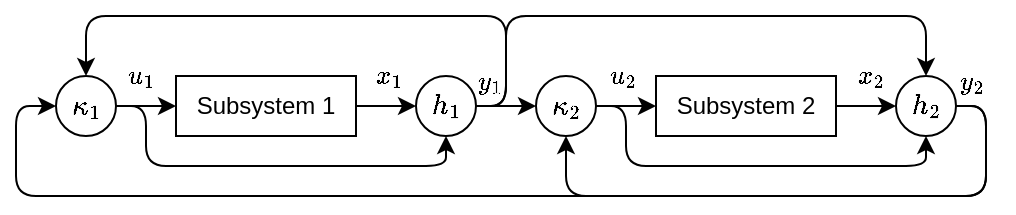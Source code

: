 <mxfile version="15.2.7" type="device"><diagram id="8A_UYoDoNd8MOXHYR6KT" name="Page-1"><mxGraphModel dx="1006" dy="554" grid="1" gridSize="15" guides="1" tooltips="1" connect="1" arrows="1" fold="1" page="1" pageScale="1" pageWidth="300" pageHeight="140" math="1" shadow="0"><root><mxCell id="0"/><mxCell id="1" parent="0"/><mxCell id="LS8ob4AyijO0xHDMHqZe-9" style="edgeStyle=orthogonalEdgeStyle;rounded=0;orthogonalLoop=1;jettySize=auto;html=1;entryX=0;entryY=0.5;entryDx=0;entryDy=0;" edge="1" parent="1" source="LS8ob4AyijO0xHDMHqZe-1" target="LS8ob4AyijO0xHDMHqZe-3"><mxGeometry relative="1" as="geometry"/></mxCell><mxCell id="LS8ob4AyijO0xHDMHqZe-1" value="Subsystem 1" style="rounded=0;whiteSpace=wrap;html=1;" vertex="1" parent="1"><mxGeometry y="30" width="90" height="30" as="geometry"/></mxCell><mxCell id="LS8ob4AyijO0xHDMHqZe-12" style="edgeStyle=orthogonalEdgeStyle;rounded=0;orthogonalLoop=1;jettySize=auto;html=1;entryX=0;entryY=0.5;entryDx=0;entryDy=0;" edge="1" parent="1" source="LS8ob4AyijO0xHDMHqZe-2" target="LS8ob4AyijO0xHDMHqZe-7"><mxGeometry relative="1" as="geometry"/></mxCell><mxCell id="LS8ob4AyijO0xHDMHqZe-2" value="Subsystem 2" style="rounded=0;whiteSpace=wrap;html=1;" vertex="1" parent="1"><mxGeometry x="240" y="30" width="90" height="30" as="geometry"/></mxCell><mxCell id="LS8ob4AyijO0xHDMHqZe-10" style="edgeStyle=orthogonalEdgeStyle;rounded=0;orthogonalLoop=1;jettySize=auto;html=1;entryX=0;entryY=0.5;entryDx=0;entryDy=0;" edge="1" parent="1" source="LS8ob4AyijO0xHDMHqZe-3" target="LS8ob4AyijO0xHDMHqZe-4"><mxGeometry relative="1" as="geometry"/></mxCell><mxCell id="LS8ob4AyijO0xHDMHqZe-17" style="edgeStyle=orthogonalEdgeStyle;rounded=1;orthogonalLoop=1;jettySize=auto;html=1;entryX=0.5;entryY=0;entryDx=0;entryDy=0;" edge="1" parent="1" source="LS8ob4AyijO0xHDMHqZe-3" target="LS8ob4AyijO0xHDMHqZe-6"><mxGeometry relative="1" as="geometry"><Array as="points"><mxPoint x="165" y="45"/><mxPoint x="165"/><mxPoint x="-45"/></Array></mxGeometry></mxCell><mxCell id="LS8ob4AyijO0xHDMHqZe-22" style="edgeStyle=orthogonalEdgeStyle;rounded=1;orthogonalLoop=1;jettySize=auto;html=1;entryX=0.5;entryY=0;entryDx=0;entryDy=0;" edge="1" parent="1" source="LS8ob4AyijO0xHDMHqZe-3" target="LS8ob4AyijO0xHDMHqZe-7"><mxGeometry relative="1" as="geometry"><Array as="points"><mxPoint x="165" y="45"/><mxPoint x="165"/><mxPoint x="375"/></Array></mxGeometry></mxCell><mxCell id="LS8ob4AyijO0xHDMHqZe-3" value="$$h_1$$" style="ellipse;whiteSpace=wrap;html=1;aspect=fixed;" vertex="1" parent="1"><mxGeometry x="120" y="30" width="30" height="30" as="geometry"/></mxCell><mxCell id="LS8ob4AyijO0xHDMHqZe-11" style="edgeStyle=orthogonalEdgeStyle;rounded=0;orthogonalLoop=1;jettySize=auto;html=1;entryX=0;entryY=0.5;entryDx=0;entryDy=0;" edge="1" parent="1" source="LS8ob4AyijO0xHDMHqZe-4" target="LS8ob4AyijO0xHDMHqZe-2"><mxGeometry relative="1" as="geometry"/></mxCell><mxCell id="LS8ob4AyijO0xHDMHqZe-19" style="edgeStyle=orthogonalEdgeStyle;rounded=1;orthogonalLoop=1;jettySize=auto;html=1;entryX=0.5;entryY=1;entryDx=0;entryDy=0;" edge="1" parent="1" source="LS8ob4AyijO0xHDMHqZe-4" target="LS8ob4AyijO0xHDMHqZe-7"><mxGeometry relative="1" as="geometry"><Array as="points"><mxPoint x="225" y="45"/><mxPoint x="225" y="75"/><mxPoint x="375" y="75"/></Array></mxGeometry></mxCell><mxCell id="LS8ob4AyijO0xHDMHqZe-4" value="$$\kappa_2$$" style="ellipse;whiteSpace=wrap;html=1;aspect=fixed;" vertex="1" parent="1"><mxGeometry x="180" y="30" width="30" height="30" as="geometry"/></mxCell><mxCell id="LS8ob4AyijO0xHDMHqZe-8" style="edgeStyle=orthogonalEdgeStyle;rounded=0;orthogonalLoop=1;jettySize=auto;html=1;entryX=0;entryY=0.5;entryDx=0;entryDy=0;" edge="1" parent="1" source="LS8ob4AyijO0xHDMHqZe-6" target="LS8ob4AyijO0xHDMHqZe-1"><mxGeometry relative="1" as="geometry"/></mxCell><mxCell id="LS8ob4AyijO0xHDMHqZe-14" value="$$u_1$$" style="edgeLabel;html=1;align=center;verticalAlign=middle;resizable=0;points=[];labelBackgroundColor=none;" vertex="1" connectable="0" parent="LS8ob4AyijO0xHDMHqZe-8"><mxGeometry x="-0.543" relative="1" as="geometry"><mxPoint y="-15" as="offset"/></mxGeometry></mxCell><mxCell id="LS8ob4AyijO0xHDMHqZe-27" value="$$u_2$$" style="edgeLabel;html=1;align=center;verticalAlign=middle;resizable=0;points=[];labelBackgroundColor=none;" vertex="1" connectable="0" parent="LS8ob4AyijO0xHDMHqZe-8"><mxGeometry x="-0.543" relative="1" as="geometry"><mxPoint x="241" y="-15" as="offset"/></mxGeometry></mxCell><mxCell id="LS8ob4AyijO0xHDMHqZe-28" value="$$x_2$$" style="edgeLabel;html=1;align=center;verticalAlign=middle;resizable=0;points=[];labelBackgroundColor=none;" vertex="1" connectable="0" parent="LS8ob4AyijO0xHDMHqZe-8"><mxGeometry x="-0.543" relative="1" as="geometry"><mxPoint x="365" y="-15" as="offset"/></mxGeometry></mxCell><mxCell id="LS8ob4AyijO0xHDMHqZe-29" value="$$x_1$$" style="edgeLabel;html=1;align=center;verticalAlign=middle;resizable=0;points=[];labelBackgroundColor=none;" vertex="1" connectable="0" parent="LS8ob4AyijO0xHDMHqZe-8"><mxGeometry x="-0.543" relative="1" as="geometry"><mxPoint x="124" y="-15" as="offset"/></mxGeometry></mxCell><mxCell id="LS8ob4AyijO0xHDMHqZe-30" value="$$y_1$$" style="edgeLabel;html=1;align=center;verticalAlign=middle;resizable=0;points=[];labelBackgroundColor=none;" vertex="1" connectable="0" parent="LS8ob4AyijO0xHDMHqZe-8"><mxGeometry x="-0.543" relative="1" as="geometry"><mxPoint x="175" y="-12" as="offset"/></mxGeometry></mxCell><mxCell id="LS8ob4AyijO0xHDMHqZe-31" value="$$y_2$$" style="edgeLabel;html=1;align=center;verticalAlign=middle;resizable=0;points=[];labelBackgroundColor=none;" vertex="1" connectable="0" parent="LS8ob4AyijO0xHDMHqZe-8"><mxGeometry x="-0.543" relative="1" as="geometry"><mxPoint x="416" y="-12" as="offset"/></mxGeometry></mxCell><mxCell id="LS8ob4AyijO0xHDMHqZe-18" style="edgeStyle=orthogonalEdgeStyle;rounded=1;orthogonalLoop=1;jettySize=auto;html=1;entryX=0.5;entryY=1;entryDx=0;entryDy=0;" edge="1" parent="1" source="LS8ob4AyijO0xHDMHqZe-6" target="LS8ob4AyijO0xHDMHqZe-3"><mxGeometry relative="1" as="geometry"><Array as="points"><mxPoint x="-15" y="45"/><mxPoint x="-15" y="75"/><mxPoint x="135" y="75"/></Array></mxGeometry></mxCell><mxCell id="LS8ob4AyijO0xHDMHqZe-6" value="$$\kappa_1$$" style="ellipse;whiteSpace=wrap;html=1;aspect=fixed;" vertex="1" parent="1"><mxGeometry x="-60" y="30" width="30" height="30" as="geometry"/></mxCell><mxCell id="LS8ob4AyijO0xHDMHqZe-20" style="edgeStyle=orthogonalEdgeStyle;rounded=1;orthogonalLoop=1;jettySize=auto;html=1;entryX=0.5;entryY=1;entryDx=0;entryDy=0;" edge="1" parent="1" source="LS8ob4AyijO0xHDMHqZe-7" target="LS8ob4AyijO0xHDMHqZe-4"><mxGeometry relative="1" as="geometry"><Array as="points"><mxPoint x="405" y="45"/><mxPoint x="405" y="90"/><mxPoint x="195" y="90"/></Array></mxGeometry></mxCell><mxCell id="LS8ob4AyijO0xHDMHqZe-21" style="edgeStyle=orthogonalEdgeStyle;rounded=1;orthogonalLoop=1;jettySize=auto;html=1;entryX=0;entryY=0.5;entryDx=0;entryDy=0;" edge="1" parent="1" source="LS8ob4AyijO0xHDMHqZe-7" target="LS8ob4AyijO0xHDMHqZe-6"><mxGeometry relative="1" as="geometry"><Array as="points"><mxPoint x="405" y="45"/><mxPoint x="405" y="90"/><mxPoint x="-80" y="90"/><mxPoint x="-80" y="45"/></Array></mxGeometry></mxCell><mxCell id="LS8ob4AyijO0xHDMHqZe-7" value="$$h_2$$" style="ellipse;whiteSpace=wrap;html=1;aspect=fixed;" vertex="1" parent="1"><mxGeometry x="360" y="30" width="30" height="30" as="geometry"/></mxCell></root></mxGraphModel></diagram></mxfile>